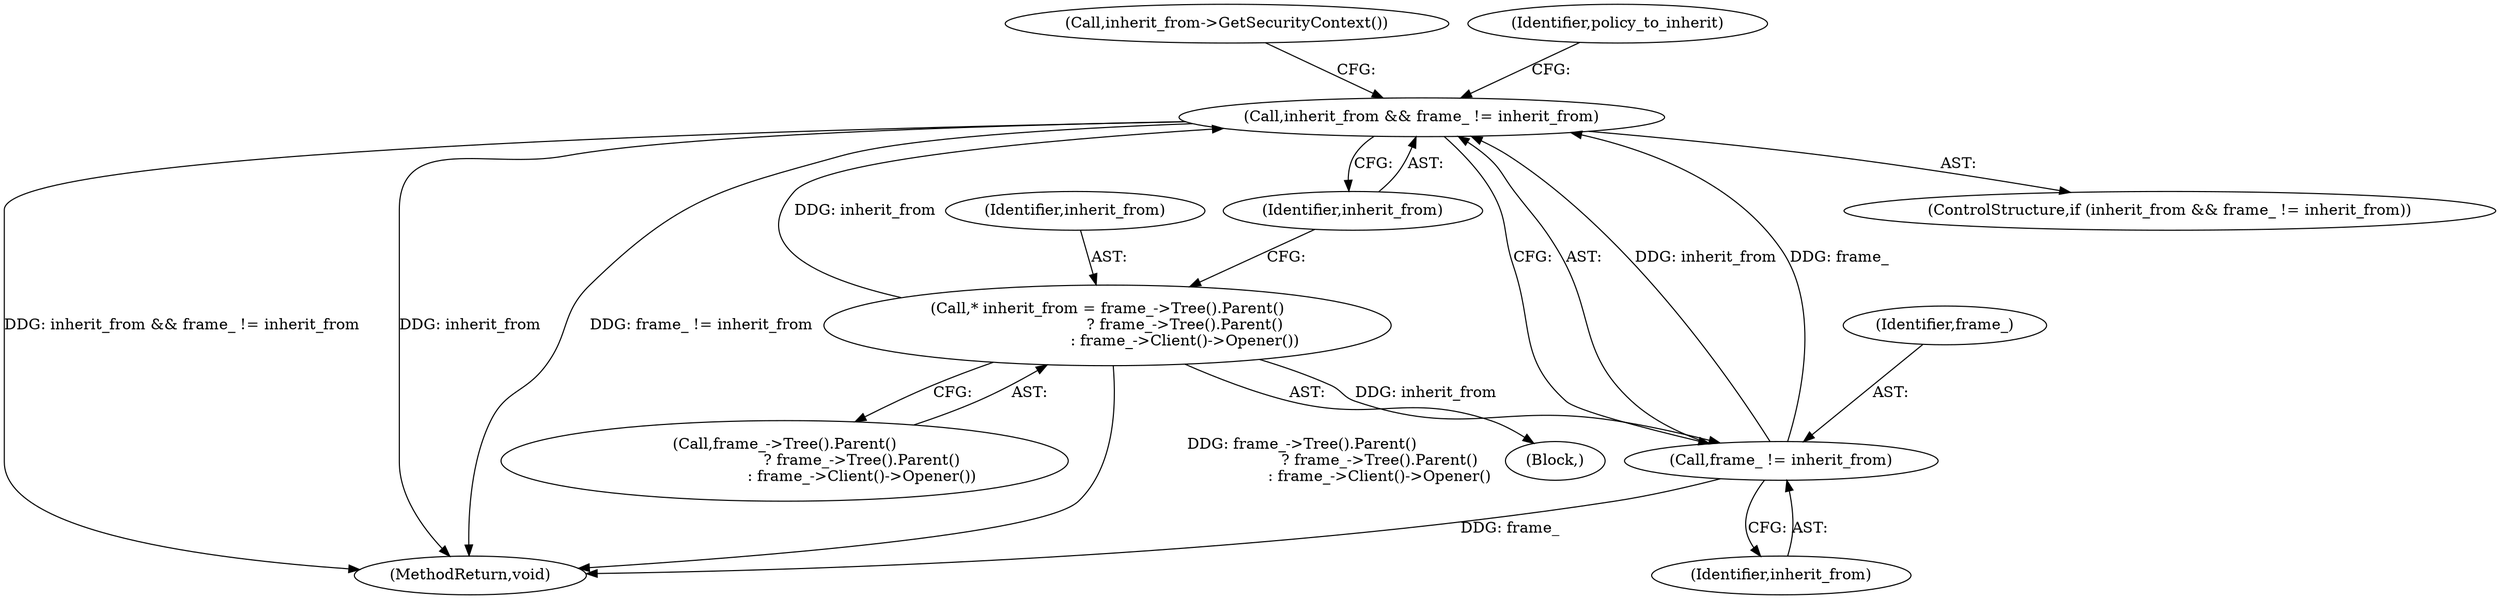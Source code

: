 digraph "0_Chrome_d683fb12566eaec180ee0e0506288f46cc7a43e7@pointer" {
"1000134" [label="(Call,inherit_from && frame_ != inherit_from)"];
"1000127" [label="(Call,* inherit_from = frame_->Tree().Parent()\n                                ? frame_->Tree().Parent()\n                                : frame_->Client()->Opener())"];
"1000136" [label="(Call,frame_ != inherit_from)"];
"1000136" [label="(Call,frame_ != inherit_from)"];
"1000137" [label="(Identifier,frame_)"];
"1000134" [label="(Call,inherit_from && frame_ != inherit_from)"];
"1000142" [label="(Call,inherit_from->GetSecurityContext())"];
"1000127" [label="(Call,* inherit_from = frame_->Tree().Parent()\n                                ? frame_->Tree().Parent()\n                                : frame_->Client()->Opener())"];
"1000128" [label="(Identifier,inherit_from)"];
"1000125" [label="(Block,)"];
"1000149" [label="(Identifier,policy_to_inherit)"];
"1000133" [label="(ControlStructure,if (inherit_from && frame_ != inherit_from))"];
"1000175" [label="(MethodReturn,void)"];
"1000138" [label="(Identifier,inherit_from)"];
"1000135" [label="(Identifier,inherit_from)"];
"1000129" [label="(Call,frame_->Tree().Parent()\n                                ? frame_->Tree().Parent()\n                                : frame_->Client()->Opener())"];
"1000134" -> "1000133"  [label="AST: "];
"1000134" -> "1000135"  [label="CFG: "];
"1000134" -> "1000136"  [label="CFG: "];
"1000135" -> "1000134"  [label="AST: "];
"1000136" -> "1000134"  [label="AST: "];
"1000142" -> "1000134"  [label="CFG: "];
"1000149" -> "1000134"  [label="CFG: "];
"1000134" -> "1000175"  [label="DDG: inherit_from && frame_ != inherit_from"];
"1000134" -> "1000175"  [label="DDG: inherit_from"];
"1000134" -> "1000175"  [label="DDG: frame_ != inherit_from"];
"1000127" -> "1000134"  [label="DDG: inherit_from"];
"1000136" -> "1000134"  [label="DDG: inherit_from"];
"1000136" -> "1000134"  [label="DDG: frame_"];
"1000127" -> "1000125"  [label="AST: "];
"1000127" -> "1000129"  [label="CFG: "];
"1000128" -> "1000127"  [label="AST: "];
"1000129" -> "1000127"  [label="AST: "];
"1000135" -> "1000127"  [label="CFG: "];
"1000127" -> "1000175"  [label="DDG: frame_->Tree().Parent()\n                                ? frame_->Tree().Parent()\n                                : frame_->Client()->Opener()"];
"1000127" -> "1000136"  [label="DDG: inherit_from"];
"1000136" -> "1000138"  [label="CFG: "];
"1000137" -> "1000136"  [label="AST: "];
"1000138" -> "1000136"  [label="AST: "];
"1000136" -> "1000175"  [label="DDG: frame_"];
}
